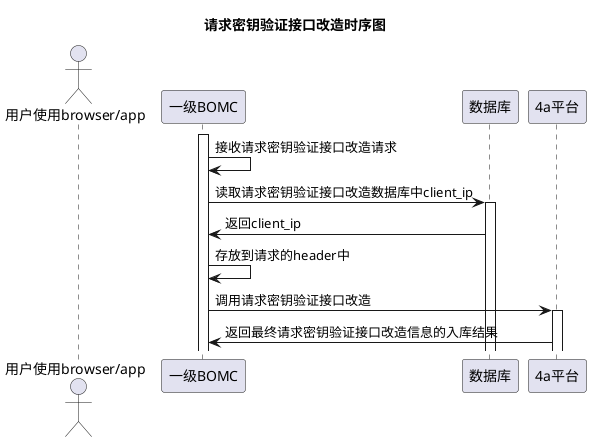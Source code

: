 @startuml
title 	请求密钥验证接口改造时序图

actor "用户使用browser/app"
participant "一级BOMC" as A
participant "数据库" as B
participant "4a平台" as C

activate A

A   -> A:接收请求密钥验证接口改造请求

A   -> B:读取请求密钥验证接口改造数据库中client_ip
activate B
B   -> A:返回client_ip
A   -> A:存放到请求的header中

A   -> C :调用请求密钥验证接口改造
activate C
C   -> A :返回最终请求密钥验证接口改造信息的入库结果
@enduml